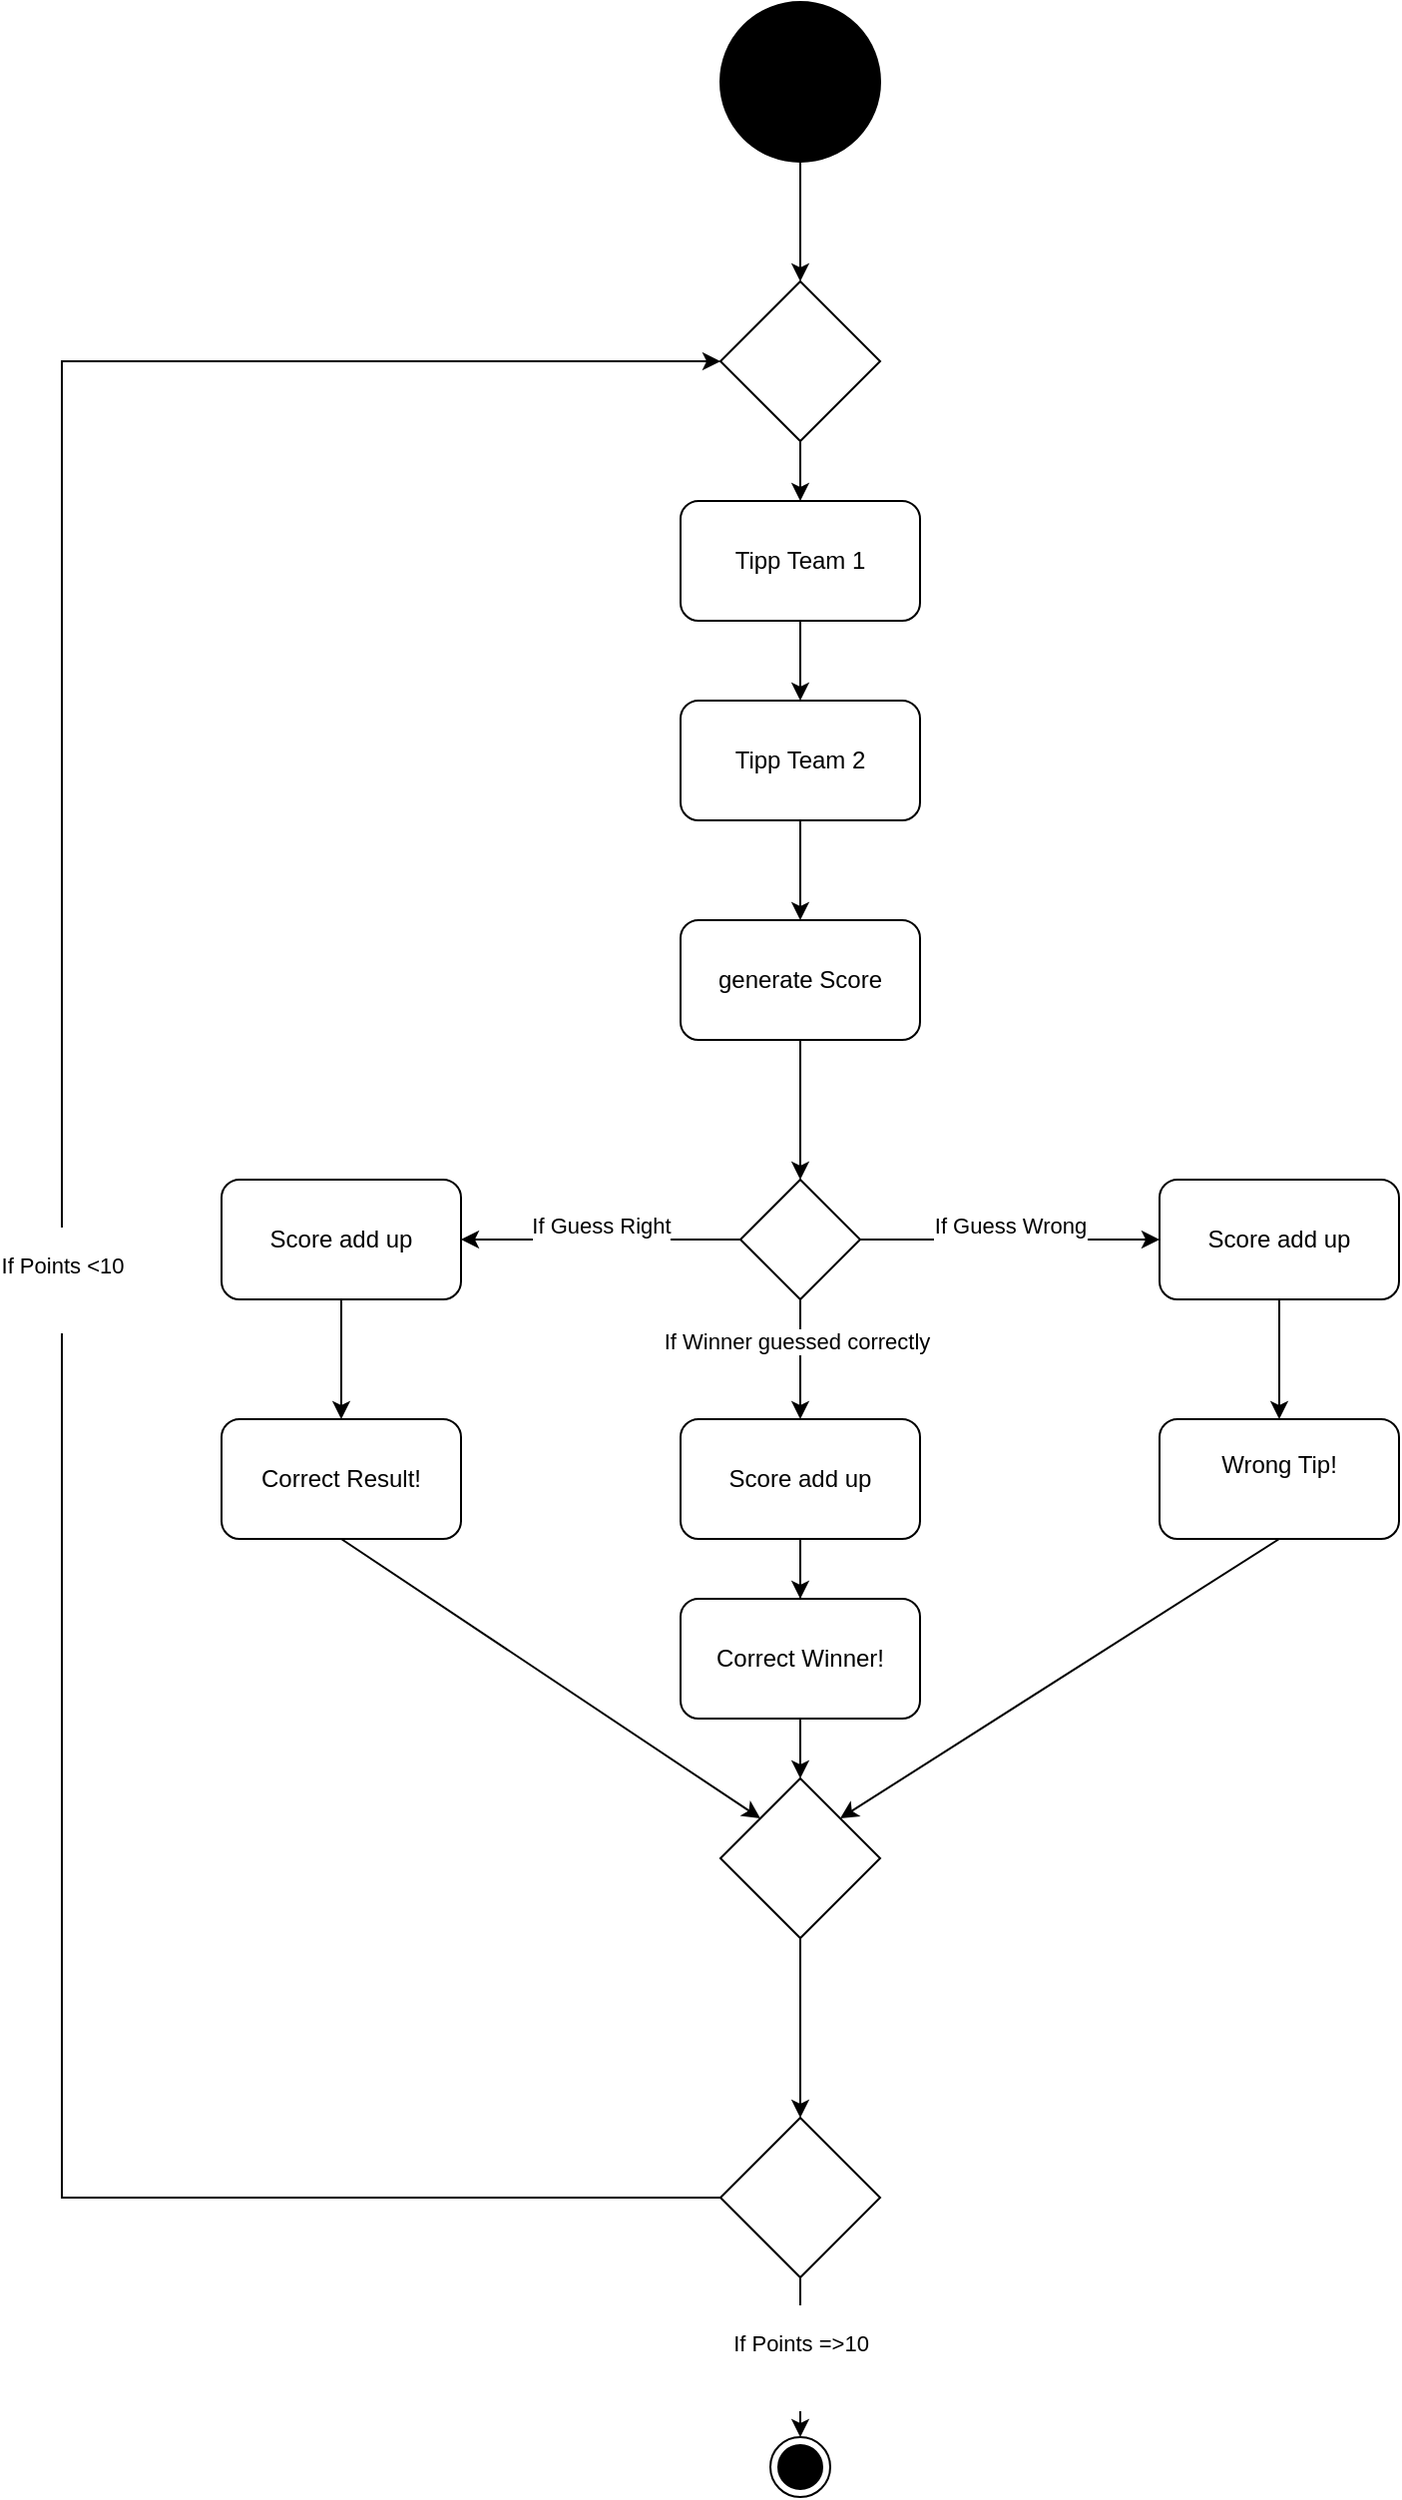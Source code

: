 <mxfile version="20.0.1" type="device"><diagram name="Page-1" id="b5b7bab2-c9e2-2cf4-8b2a-24fd1a2a6d21"><mxGraphModel dx="1440" dy="553" grid="1" gridSize="10" guides="1" tooltips="1" connect="1" arrows="1" fold="1" page="1" pageScale="1" pageWidth="827" pageHeight="1169" background="none" math="0" shadow="0"><root><mxCell id="0"/><mxCell id="1" parent="0"/><mxCell id="kw_bNpwhDCEDdkyM91gE-14" style="edgeStyle=orthogonalEdgeStyle;rounded=0;orthogonalLoop=1;jettySize=auto;html=1;entryX=0.5;entryY=0;entryDx=0;entryDy=0;fontColor=#FFFFFF;" edge="1" parent="1" source="kw_bNpwhDCEDdkyM91gE-12"><mxGeometry relative="1" as="geometry"><mxPoint x="470.0" y="360.0" as="targetPoint"/></mxGeometry></mxCell><mxCell id="kw_bNpwhDCEDdkyM91gE-12" value="" style="ellipse;whiteSpace=wrap;html=1;aspect=fixed;strokeColor=#000000;fillColor=#000000;" vertex="1" parent="1"><mxGeometry x="430" y="220" width="80" height="80" as="geometry"/></mxCell><mxCell id="kw_bNpwhDCEDdkyM91gE-16" style="edgeStyle=orthogonalEdgeStyle;rounded=0;orthogonalLoop=1;jettySize=auto;html=1;fontColor=#000000;" edge="1" parent="1" source="kw_bNpwhDCEDdkyM91gE-15" target="kw_bNpwhDCEDdkyM91gE-17"><mxGeometry relative="1" as="geometry"><mxPoint x="470.0" y="600" as="targetPoint"/></mxGeometry></mxCell><mxCell id="kw_bNpwhDCEDdkyM91gE-15" value="&lt;div&gt;Tipp Team 1&lt;/div&gt;" style="rounded=1;whiteSpace=wrap;html=1;labelBackgroundColor=#FFFFFF;fontColor=#000000;strokeColor=#000000;fillColor=#FFFFFF;" vertex="1" parent="1"><mxGeometry x="410" y="470" width="120" height="60" as="geometry"/></mxCell><mxCell id="kw_bNpwhDCEDdkyM91gE-18" value="" style="edgeStyle=orthogonalEdgeStyle;rounded=0;orthogonalLoop=1;jettySize=auto;html=1;fontColor=#000000;" edge="1" parent="1" source="kw_bNpwhDCEDdkyM91gE-17"><mxGeometry relative="1" as="geometry"><mxPoint x="470.0" y="680" as="targetPoint"/></mxGeometry></mxCell><mxCell id="kw_bNpwhDCEDdkyM91gE-17" value="Tipp Team 2" style="rounded=1;whiteSpace=wrap;html=1;labelBackgroundColor=#FFFFFF;fontColor=#000000;strokeColor=#000000;fillColor=#FFFFFF;" vertex="1" parent="1"><mxGeometry x="410.0" y="570" width="120" height="60" as="geometry"/></mxCell><mxCell id="kw_bNpwhDCEDdkyM91gE-43" style="edgeStyle=orthogonalEdgeStyle;rounded=0;orthogonalLoop=1;jettySize=auto;html=1;entryX=0.5;entryY=0;entryDx=0;entryDy=0;fontColor=#000000;" edge="1" parent="1" source="kw_bNpwhDCEDdkyM91gE-19" target="kw_bNpwhDCEDdkyM91gE-41"><mxGeometry relative="1" as="geometry"/></mxCell><mxCell id="kw_bNpwhDCEDdkyM91gE-19" value="generate Score" style="rounded=1;whiteSpace=wrap;html=1;labelBackgroundColor=#FFFFFF;fontColor=#000000;strokeColor=#000000;fillColor=#FFFFFF;" vertex="1" parent="1"><mxGeometry x="410" y="680" width="120" height="60" as="geometry"/></mxCell><mxCell id="kw_bNpwhDCEDdkyM91gE-20" value="&#xA;If Guess Right&#xA;&#xA;" style="endArrow=classic;html=1;rounded=0;fontColor=#000000;exitX=0;exitY=0.5;exitDx=0;exitDy=0;entryX=1;entryY=0.5;entryDx=0;entryDy=0;" edge="1" parent="1" source="kw_bNpwhDCEDdkyM91gE-41" target="kw_bNpwhDCEDdkyM91gE-21"><mxGeometry width="50" height="50" relative="1" as="geometry"><mxPoint x="460" y="1000" as="sourcePoint"/><mxPoint x="400" y="1040" as="targetPoint"/></mxGeometry></mxCell><mxCell id="kw_bNpwhDCEDdkyM91gE-21" value="Score add up" style="rounded=1;whiteSpace=wrap;html=1;labelBackgroundColor=#FFFFFF;fontColor=#000000;strokeColor=#000000;fillColor=#FFFFFF;" vertex="1" parent="1"><mxGeometry x="180" y="810" width="120" height="60" as="geometry"/></mxCell><mxCell id="kw_bNpwhDCEDdkyM91gE-24" value="" style="endArrow=classic;html=1;rounded=0;fontColor=#000000;exitX=0.5;exitY=1;exitDx=0;exitDy=0;" edge="1" parent="1" source="kw_bNpwhDCEDdkyM91gE-41" target="kw_bNpwhDCEDdkyM91gE-25"><mxGeometry width="50" height="50" relative="1" as="geometry"><mxPoint x="490" y="1000" as="sourcePoint"/><mxPoint x="530" y="1040" as="targetPoint"/></mxGeometry></mxCell><mxCell id="kw_bNpwhDCEDdkyM91gE-44" value="If Winner guessed correctly" style="edgeLabel;html=1;align=center;verticalAlign=middle;resizable=0;points=[];fontColor=#000000;" vertex="1" connectable="0" parent="kw_bNpwhDCEDdkyM91gE-24"><mxGeometry x="-0.339" y="-2" relative="1" as="geometry"><mxPoint y="1" as="offset"/></mxGeometry></mxCell><mxCell id="kw_bNpwhDCEDdkyM91gE-25" value="Score add up" style="rounded=1;whiteSpace=wrap;html=1;labelBackgroundColor=#FFFFFF;fontColor=#000000;strokeColor=#000000;fillColor=#FFFFFF;" vertex="1" parent="1"><mxGeometry x="410.0" y="930" width="120" height="60" as="geometry"/></mxCell><mxCell id="kw_bNpwhDCEDdkyM91gE-29" value="Score add up" style="rounded=1;whiteSpace=wrap;html=1;labelBackgroundColor=#FFFFFF;fontColor=#000000;strokeColor=#000000;fillColor=#FFFFFF;" vertex="1" parent="1"><mxGeometry x="650" y="810" width="120" height="60" as="geometry"/></mxCell><mxCell id="kw_bNpwhDCEDdkyM91gE-31" value="&#xA;If Guess Wrong&#xA;&#xA;" style="endArrow=classic;html=1;rounded=0;fontColor=#000000;exitX=1;exitY=0.5;exitDx=0;exitDy=0;entryX=0;entryY=0.5;entryDx=0;entryDy=0;" edge="1" parent="1" source="kw_bNpwhDCEDdkyM91gE-41" target="kw_bNpwhDCEDdkyM91gE-29"><mxGeometry width="50" height="50" relative="1" as="geometry"><mxPoint x="520" y="1000" as="sourcePoint"/><mxPoint x="400.0" y="1050" as="targetPoint"/></mxGeometry></mxCell><mxCell id="kw_bNpwhDCEDdkyM91gE-32" value="" style="endArrow=classic;html=1;rounded=0;fontColor=#000000;exitX=0.5;exitY=1;exitDx=0;exitDy=0;entryX=0.5;entryY=0;entryDx=0;entryDy=0;" edge="1" parent="1" source="kw_bNpwhDCEDdkyM91gE-25" target="kw_bNpwhDCEDdkyM91gE-49"><mxGeometry width="50" height="50" relative="1" as="geometry"><mxPoint x="490" y="1200" as="sourcePoint"/><mxPoint x="470" y="1080" as="targetPoint"/></mxGeometry></mxCell><mxCell id="kw_bNpwhDCEDdkyM91gE-33" value="" style="endArrow=classic;html=1;rounded=0;fontColor=#000000;exitX=0.5;exitY=1;exitDx=0;exitDy=0;entryX=0;entryY=0;entryDx=0;entryDy=0;" edge="1" parent="1" source="kw_bNpwhDCEDdkyM91gE-56" target="kw_bNpwhDCEDdkyM91gE-49"><mxGeometry width="50" height="50" relative="1" as="geometry"><mxPoint x="390" y="1200" as="sourcePoint"/><mxPoint x="420" y="1060" as="targetPoint"/></mxGeometry></mxCell><mxCell id="kw_bNpwhDCEDdkyM91gE-34" value="" style="endArrow=classic;html=1;rounded=0;fontColor=#000000;exitX=0.5;exitY=1;exitDx=0;exitDy=0;entryX=0.5;entryY=0;entryDx=0;entryDy=0;" edge="1" parent="1" source="kw_bNpwhDCEDdkyM91gE-29" target="kw_bNpwhDCEDdkyM91gE-54"><mxGeometry width="50" height="50" relative="1" as="geometry"><mxPoint x="560" y="1200" as="sourcePoint"/><mxPoint x="480" y="1080" as="targetPoint"/></mxGeometry></mxCell><mxCell id="kw_bNpwhDCEDdkyM91gE-46" value="&#xA;If Points =&amp;gt;10&#xA;&#xA;" style="edgeStyle=orthogonalEdgeStyle;rounded=0;orthogonalLoop=1;jettySize=auto;html=1;entryX=0.5;entryY=0;entryDx=0;entryDy=0;fontColor=#000000;" edge="1" parent="1"><mxGeometry relative="1" as="geometry"><mxPoint x="470" y="1360" as="sourcePoint"/><mxPoint x="470" y="1440" as="targetPoint"/></mxGeometry></mxCell><mxCell id="kw_bNpwhDCEDdkyM91gE-40" value="&#xA;If Points &amp;lt;10&#xA;&#xA;" style="edgeStyle=orthogonalEdgeStyle;rounded=0;orthogonalLoop=1;jettySize=auto;html=1;entryX=0;entryY=0.5;entryDx=0;entryDy=0;fontColor=#000000;exitX=0;exitY=0.5;exitDx=0;exitDy=0;" edge="1" parent="1" source="kw_bNpwhDCEDdkyM91gE-51" target="kw_bNpwhDCEDdkyM91gE-60"><mxGeometry relative="1" as="geometry"><mxPoint x="170" y="1300" as="sourcePoint"/><Array as="points"><mxPoint x="100" y="1320"/><mxPoint x="100" y="400"/></Array></mxGeometry></mxCell><mxCell id="kw_bNpwhDCEDdkyM91gE-41" value="" style="rhombus;whiteSpace=wrap;html=1;labelBackgroundColor=#FFFFFF;fontColor=#000000;strokeColor=#000000;fillColor=#FFFFFF;" vertex="1" parent="1"><mxGeometry x="440" y="810" width="60" height="60" as="geometry"/></mxCell><mxCell id="kw_bNpwhDCEDdkyM91gE-50" style="edgeStyle=orthogonalEdgeStyle;rounded=0;orthogonalLoop=1;jettySize=auto;html=1;entryX=0.5;entryY=0;entryDx=0;entryDy=0;fontColor=#000000;" edge="1" parent="1" source="kw_bNpwhDCEDdkyM91gE-49" target="kw_bNpwhDCEDdkyM91gE-51"><mxGeometry relative="1" as="geometry"><mxPoint x="470" y="1160" as="targetPoint"/></mxGeometry></mxCell><mxCell id="kw_bNpwhDCEDdkyM91gE-49" value="" style="rhombus;whiteSpace=wrap;html=1;labelBackgroundColor=#FFFFFF;fontColor=#000000;strokeColor=#000000;fillColor=#FFFFFF;" vertex="1" parent="1"><mxGeometry x="430" y="1110" width="80" height="80" as="geometry"/></mxCell><mxCell id="kw_bNpwhDCEDdkyM91gE-51" value="" style="rhombus;whiteSpace=wrap;html=1;labelBackgroundColor=#FFFFFF;fontColor=#000000;strokeColor=#000000;fillColor=#FFFFFF;" vertex="1" parent="1"><mxGeometry x="430" y="1280" width="80" height="80" as="geometry"/></mxCell><mxCell id="kw_bNpwhDCEDdkyM91gE-53" value="" style="ellipse;html=1;shape=endState;fillColor=#000000;strokeColor=#000000;labelBackgroundColor=#FFFFFF;fontColor=#000000;" vertex="1" parent="1"><mxGeometry x="455" y="1440" width="30" height="30" as="geometry"/></mxCell><mxCell id="kw_bNpwhDCEDdkyM91gE-54" value="&#xA;Wrong Tip!&#xA;&#xA;" style="rounded=1;whiteSpace=wrap;html=1;labelBackgroundColor=#FFFFFF;fontColor=#000000;strokeColor=#000000;fillColor=#FFFFFF;" vertex="1" parent="1"><mxGeometry x="650" y="930" width="120" height="60" as="geometry"/></mxCell><mxCell id="kw_bNpwhDCEDdkyM91gE-55" value="" style="endArrow=classic;html=1;rounded=0;fontColor=#000000;exitX=0.5;exitY=1;exitDx=0;exitDy=0;entryX=0.5;entryY=0;entryDx=0;entryDy=0;" edge="1" parent="1" target="kw_bNpwhDCEDdkyM91gE-56"><mxGeometry width="50" height="50" relative="1" as="geometry"><mxPoint x="240" y="870" as="sourcePoint"/><mxPoint x="10" y="1080" as="targetPoint"/></mxGeometry></mxCell><mxCell id="kw_bNpwhDCEDdkyM91gE-56" value="Correct Result!" style="rounded=1;whiteSpace=wrap;html=1;labelBackgroundColor=#FFFFFF;fontColor=#000000;strokeColor=#000000;fillColor=#FFFFFF;" vertex="1" parent="1"><mxGeometry x="180" y="930" width="120" height="60" as="geometry"/></mxCell><mxCell id="kw_bNpwhDCEDdkyM91gE-57" value="" style="endArrow=classic;html=1;rounded=0;fontColor=#000000;exitX=0.5;exitY=1;exitDx=0;exitDy=0;entryX=1;entryY=0;entryDx=0;entryDy=0;" edge="1" parent="1" source="kw_bNpwhDCEDdkyM91gE-54" target="kw_bNpwhDCEDdkyM91gE-49"><mxGeometry width="50" height="50" relative="1" as="geometry"><mxPoint x="270" y="1000" as="sourcePoint"/><mxPoint x="452.0" y="1078.0" as="targetPoint"/></mxGeometry></mxCell><mxCell id="kw_bNpwhDCEDdkyM91gE-58" value="" style="endArrow=classic;html=1;rounded=0;fontColor=#000000;exitX=0.5;exitY=1;exitDx=0;exitDy=0;entryX=0.5;entryY=0;entryDx=0;entryDy=0;" edge="1" parent="1" target="kw_bNpwhDCEDdkyM91gE-59"><mxGeometry width="50" height="50" relative="1" as="geometry"><mxPoint x="470" y="1000" as="sourcePoint"/><mxPoint x="240" y="1210" as="targetPoint"/></mxGeometry></mxCell><mxCell id="kw_bNpwhDCEDdkyM91gE-59" value="Correct Winner!" style="rounded=1;whiteSpace=wrap;html=1;labelBackgroundColor=#FFFFFF;fontColor=#000000;strokeColor=#000000;fillColor=#FFFFFF;" vertex="1" parent="1"><mxGeometry x="410" y="1020" width="120" height="60" as="geometry"/></mxCell><mxCell id="kw_bNpwhDCEDdkyM91gE-61" style="edgeStyle=orthogonalEdgeStyle;rounded=0;orthogonalLoop=1;jettySize=auto;html=1;entryX=0.5;entryY=0;entryDx=0;entryDy=0;fontColor=#000000;" edge="1" parent="1" source="kw_bNpwhDCEDdkyM91gE-60" target="kw_bNpwhDCEDdkyM91gE-15"><mxGeometry relative="1" as="geometry"/></mxCell><mxCell id="kw_bNpwhDCEDdkyM91gE-60" value="" style="rhombus;whiteSpace=wrap;html=1;labelBackgroundColor=#FFFFFF;fontColor=#000000;strokeColor=#000000;fillColor=#FFFFFF;" vertex="1" parent="1"><mxGeometry x="430" y="360" width="80" height="80" as="geometry"/></mxCell></root></mxGraphModel></diagram></mxfile>
